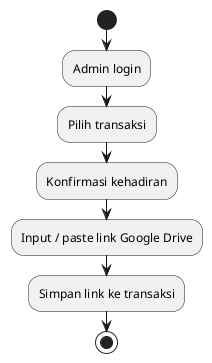 @startuml
start
:Admin login;
:Pilih transaksi;
:Konfirmasi kehadiran;
:Input / paste link Google Drive;
:Simpan link ke transaksi;
stop
@enduml